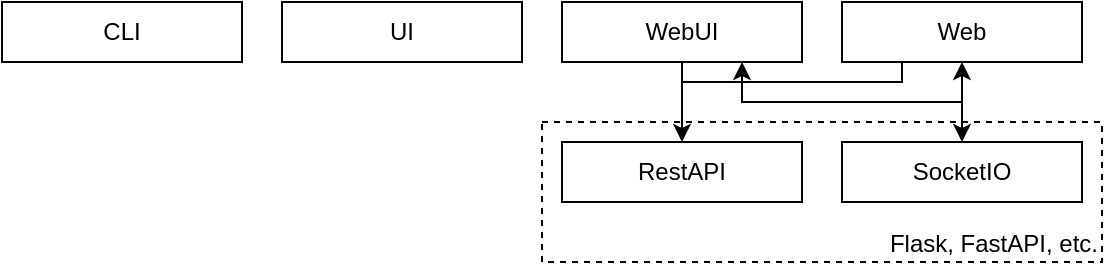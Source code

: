 <mxfile version="21.4.0" type="github">
  <diagram name="Страница 1" id="w95SGao3gKyW_HmRo9V9">
    <mxGraphModel dx="1394" dy="789" grid="1" gridSize="10" guides="1" tooltips="1" connect="1" arrows="1" fold="1" page="1" pageScale="1" pageWidth="827" pageHeight="1169" math="0" shadow="0">
      <root>
        <mxCell id="0" />
        <mxCell id="1" parent="0" />
        <mxCell id="A-xNXG9kVISEkPX7Qmv6-2" value="CLI" style="rounded=0;whiteSpace=wrap;html=1;" parent="1" vertex="1">
          <mxGeometry x="100" y="90" width="120" height="30" as="geometry" />
        </mxCell>
        <mxCell id="A-xNXG9kVISEkPX7Qmv6-3" value="UI" style="rounded=0;whiteSpace=wrap;html=1;" parent="1" vertex="1">
          <mxGeometry x="240" y="90" width="120" height="30" as="geometry" />
        </mxCell>
        <mxCell id="A-xNXG9kVISEkPX7Qmv6-4" value="WebUI" style="rounded=0;whiteSpace=wrap;html=1;" parent="1" vertex="1">
          <mxGeometry x="380" y="90" width="120" height="30" as="geometry" />
        </mxCell>
        <mxCell id="A-xNXG9kVISEkPX7Qmv6-5" value="Web" style="rounded=0;whiteSpace=wrap;html=1;" parent="1" vertex="1">
          <mxGeometry x="520" y="90" width="120" height="30" as="geometry" />
        </mxCell>
        <mxCell id="A-xNXG9kVISEkPX7Qmv6-6" value="RestAPI" style="rounded=0;whiteSpace=wrap;html=1;" parent="1" vertex="1">
          <mxGeometry x="380" y="160" width="120" height="30" as="geometry" />
        </mxCell>
        <mxCell id="A-xNXG9kVISEkPX7Qmv6-7" value="SocketIO" style="rounded=0;whiteSpace=wrap;html=1;" parent="1" vertex="1">
          <mxGeometry x="520" y="160" width="120" height="30" as="geometry" />
        </mxCell>
        <mxCell id="A-xNXG9kVISEkPX7Qmv6-8" value="Flask, FastAPI, etc." style="rounded=0;whiteSpace=wrap;html=1;dashed=1;fillColor=none;align=right;verticalAlign=bottom;" parent="1" vertex="1">
          <mxGeometry x="370" y="150" width="280" height="70" as="geometry" />
        </mxCell>
        <mxCell id="A-xNXG9kVISEkPX7Qmv6-9" value="" style="endArrow=classic;html=1;rounded=0;entryX=0.5;entryY=0;entryDx=0;entryDy=0;exitX=0.5;exitY=1;exitDx=0;exitDy=0;" parent="1" source="A-xNXG9kVISEkPX7Qmv6-4" target="A-xNXG9kVISEkPX7Qmv6-6" edge="1">
          <mxGeometry width="50" height="50" relative="1" as="geometry">
            <mxPoint x="390" y="130" as="sourcePoint" />
            <mxPoint x="440" y="80" as="targetPoint" />
          </mxGeometry>
        </mxCell>
        <mxCell id="A-xNXG9kVISEkPX7Qmv6-10" value="" style="endArrow=none;html=1;rounded=0;entryX=0.25;entryY=1;entryDx=0;entryDy=0;" parent="1" target="A-xNXG9kVISEkPX7Qmv6-5" edge="1">
          <mxGeometry width="50" height="50" relative="1" as="geometry">
            <mxPoint x="440" y="130" as="sourcePoint" />
            <mxPoint x="590" y="140" as="targetPoint" />
            <Array as="points">
              <mxPoint x="550" y="130" />
            </Array>
          </mxGeometry>
        </mxCell>
        <mxCell id="A-xNXG9kVISEkPX7Qmv6-11" value="" style="endArrow=classic;startArrow=classic;html=1;rounded=0;entryX=0.75;entryY=1;entryDx=0;entryDy=0;exitX=0.5;exitY=0;exitDx=0;exitDy=0;" parent="1" source="A-xNXG9kVISEkPX7Qmv6-7" target="A-xNXG9kVISEkPX7Qmv6-4" edge="1">
          <mxGeometry width="50" height="50" relative="1" as="geometry">
            <mxPoint x="500" y="200" as="sourcePoint" />
            <mxPoint x="550" y="150" as="targetPoint" />
            <Array as="points">
              <mxPoint x="580" y="140" />
              <mxPoint x="470" y="140" />
            </Array>
          </mxGeometry>
        </mxCell>
        <mxCell id="A-xNXG9kVISEkPX7Qmv6-12" value="" style="endArrow=classic;html=1;rounded=0;entryX=0.5;entryY=1;entryDx=0;entryDy=0;" parent="1" target="A-xNXG9kVISEkPX7Qmv6-5" edge="1">
          <mxGeometry width="50" height="50" relative="1" as="geometry">
            <mxPoint x="580" y="140" as="sourcePoint" />
            <mxPoint x="550" y="150" as="targetPoint" />
          </mxGeometry>
        </mxCell>
      </root>
    </mxGraphModel>
  </diagram>
</mxfile>
